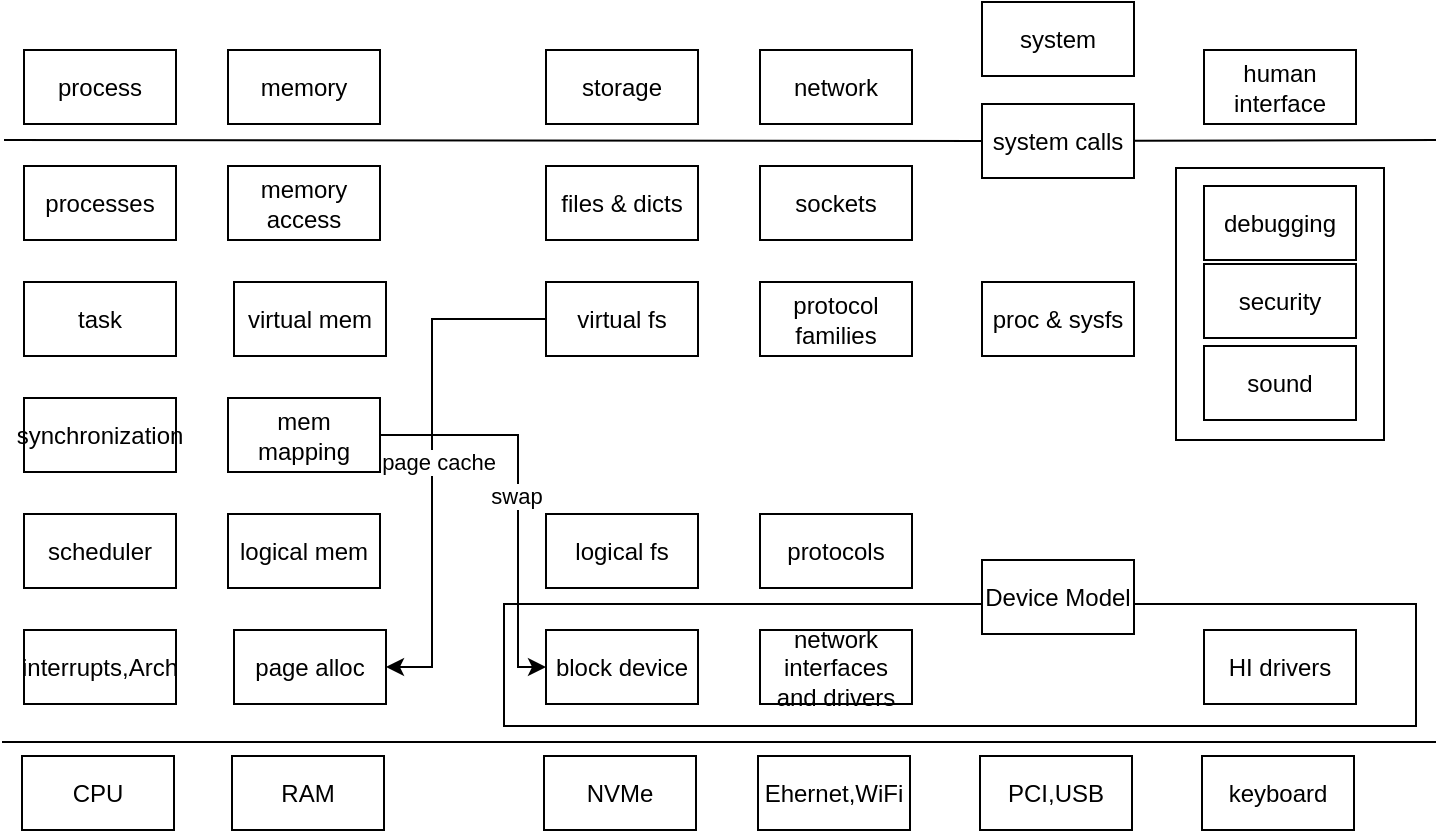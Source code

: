 <mxfile version="24.7.1" type="github">
  <diagram name="Page-1" id="NaoQy-yO6cqsfGPHl9Kc">
    <mxGraphModel dx="1674" dy="819" grid="0" gridSize="10" guides="1" tooltips="1" connect="1" arrows="1" fold="1" page="1" pageScale="1" pageWidth="827" pageHeight="1169" math="0" shadow="0">
      <root>
        <mxCell id="0" />
        <mxCell id="1" parent="0" />
        <mxCell id="xaX1Ac1D6U7UOUDM21Ee-54" value="" style="rounded=0;whiteSpace=wrap;html=1;" vertex="1" parent="1">
          <mxGeometry x="622" y="215" width="104" height="136" as="geometry" />
        </mxCell>
        <mxCell id="xaX1Ac1D6U7UOUDM21Ee-43" value="" style="rounded=0;whiteSpace=wrap;html=1;" vertex="1" parent="1">
          <mxGeometry x="286" y="433" width="456" height="61" as="geometry" />
        </mxCell>
        <mxCell id="xaX1Ac1D6U7UOUDM21Ee-2" value="process" style="rounded=0;whiteSpace=wrap;html=1;" vertex="1" parent="1">
          <mxGeometry x="46" y="156" width="76" height="37" as="geometry" />
        </mxCell>
        <mxCell id="xaX1Ac1D6U7UOUDM21Ee-3" value="memory" style="rounded=0;whiteSpace=wrap;html=1;" vertex="1" parent="1">
          <mxGeometry x="148" y="156" width="76" height="37" as="geometry" />
        </mxCell>
        <mxCell id="xaX1Ac1D6U7UOUDM21Ee-4" value="storage" style="rounded=0;whiteSpace=wrap;html=1;" vertex="1" parent="1">
          <mxGeometry x="307" y="156" width="76" height="37" as="geometry" />
        </mxCell>
        <mxCell id="xaX1Ac1D6U7UOUDM21Ee-5" value="network" style="rounded=0;whiteSpace=wrap;html=1;" vertex="1" parent="1">
          <mxGeometry x="414" y="156" width="76" height="37" as="geometry" />
        </mxCell>
        <mxCell id="xaX1Ac1D6U7UOUDM21Ee-6" value="system" style="rounded=0;whiteSpace=wrap;html=1;" vertex="1" parent="1">
          <mxGeometry x="525" y="132" width="76" height="37" as="geometry" />
        </mxCell>
        <mxCell id="xaX1Ac1D6U7UOUDM21Ee-7" value="human interface" style="rounded=0;whiteSpace=wrap;html=1;" vertex="1" parent="1">
          <mxGeometry x="636" y="156" width="76" height="37" as="geometry" />
        </mxCell>
        <mxCell id="xaX1Ac1D6U7UOUDM21Ee-11" value="processes" style="rounded=0;whiteSpace=wrap;html=1;" vertex="1" parent="1">
          <mxGeometry x="46" y="214" width="76" height="37" as="geometry" />
        </mxCell>
        <mxCell id="xaX1Ac1D6U7UOUDM21Ee-12" value="task" style="rounded=0;whiteSpace=wrap;html=1;" vertex="1" parent="1">
          <mxGeometry x="46" y="272" width="76" height="37" as="geometry" />
        </mxCell>
        <mxCell id="xaX1Ac1D6U7UOUDM21Ee-13" value="synchronization" style="rounded=0;whiteSpace=wrap;html=1;" vertex="1" parent="1">
          <mxGeometry x="46" y="330" width="76" height="37" as="geometry" />
        </mxCell>
        <mxCell id="xaX1Ac1D6U7UOUDM21Ee-14" value="scheduler" style="rounded=0;whiteSpace=wrap;html=1;" vertex="1" parent="1">
          <mxGeometry x="46" y="388" width="76" height="37" as="geometry" />
        </mxCell>
        <mxCell id="xaX1Ac1D6U7UOUDM21Ee-15" value="interrupts,Arch" style="rounded=0;whiteSpace=wrap;html=1;" vertex="1" parent="1">
          <mxGeometry x="46" y="446" width="76" height="37" as="geometry" />
        </mxCell>
        <mxCell id="xaX1Ac1D6U7UOUDM21Ee-16" value="CPU" style="rounded=0;whiteSpace=wrap;html=1;" vertex="1" parent="1">
          <mxGeometry x="45" y="509" width="76" height="37" as="geometry" />
        </mxCell>
        <mxCell id="xaX1Ac1D6U7UOUDM21Ee-17" value="memory access" style="rounded=0;whiteSpace=wrap;html=1;" vertex="1" parent="1">
          <mxGeometry x="148" y="214" width="76" height="37" as="geometry" />
        </mxCell>
        <mxCell id="xaX1Ac1D6U7UOUDM21Ee-18" value="virtual mem" style="rounded=0;whiteSpace=wrap;html=1;" vertex="1" parent="1">
          <mxGeometry x="151" y="272" width="76" height="37" as="geometry" />
        </mxCell>
        <mxCell id="xaX1Ac1D6U7UOUDM21Ee-19" value="files &amp;amp; dicts" style="rounded=0;whiteSpace=wrap;html=1;" vertex="1" parent="1">
          <mxGeometry x="307" y="214" width="76" height="37" as="geometry" />
        </mxCell>
        <mxCell id="xaX1Ac1D6U7UOUDM21Ee-30" style="edgeStyle=orthogonalEdgeStyle;rounded=0;orthogonalLoop=1;jettySize=auto;html=1;exitX=0;exitY=0.5;exitDx=0;exitDy=0;entryX=1;entryY=0.5;entryDx=0;entryDy=0;" edge="1" parent="1" source="xaX1Ac1D6U7UOUDM21Ee-20" target="xaX1Ac1D6U7UOUDM21Ee-23">
          <mxGeometry relative="1" as="geometry">
            <Array as="points">
              <mxPoint x="250" y="291" />
              <mxPoint x="250" y="465" />
            </Array>
          </mxGeometry>
        </mxCell>
        <mxCell id="xaX1Ac1D6U7UOUDM21Ee-31" value="page cache" style="edgeLabel;html=1;align=center;verticalAlign=middle;resizable=0;points=[];" vertex="1" connectable="0" parent="xaX1Ac1D6U7UOUDM21Ee-30">
          <mxGeometry x="0.008" y="3" relative="1" as="geometry">
            <mxPoint as="offset" />
          </mxGeometry>
        </mxCell>
        <mxCell id="xaX1Ac1D6U7UOUDM21Ee-20" value="virtual fs" style="rounded=0;whiteSpace=wrap;html=1;" vertex="1" parent="1">
          <mxGeometry x="307" y="272" width="76" height="37" as="geometry" />
        </mxCell>
        <mxCell id="xaX1Ac1D6U7UOUDM21Ee-28" style="edgeStyle=orthogonalEdgeStyle;rounded=0;orthogonalLoop=1;jettySize=auto;html=1;exitX=1;exitY=0.5;exitDx=0;exitDy=0;entryX=0;entryY=0.5;entryDx=0;entryDy=0;" edge="1" parent="1" source="xaX1Ac1D6U7UOUDM21Ee-21" target="xaX1Ac1D6U7UOUDM21Ee-26">
          <mxGeometry relative="1" as="geometry">
            <Array as="points">
              <mxPoint x="293" y="349" />
              <mxPoint x="293" y="465" />
            </Array>
          </mxGeometry>
        </mxCell>
        <mxCell id="xaX1Ac1D6U7UOUDM21Ee-29" value="swap" style="edgeLabel;html=1;align=center;verticalAlign=middle;resizable=0;points=[];" vertex="1" connectable="0" parent="xaX1Ac1D6U7UOUDM21Ee-28">
          <mxGeometry y="-1" relative="1" as="geometry">
            <mxPoint as="offset" />
          </mxGeometry>
        </mxCell>
        <mxCell id="xaX1Ac1D6U7UOUDM21Ee-21" value="mem mapping" style="rounded=0;whiteSpace=wrap;html=1;" vertex="1" parent="1">
          <mxGeometry x="148" y="330" width="76" height="37" as="geometry" />
        </mxCell>
        <mxCell id="xaX1Ac1D6U7UOUDM21Ee-22" value="logical mem" style="rounded=0;whiteSpace=wrap;html=1;" vertex="1" parent="1">
          <mxGeometry x="148" y="388" width="76" height="37" as="geometry" />
        </mxCell>
        <mxCell id="xaX1Ac1D6U7UOUDM21Ee-23" value="page alloc" style="rounded=0;whiteSpace=wrap;html=1;" vertex="1" parent="1">
          <mxGeometry x="151" y="446" width="76" height="37" as="geometry" />
        </mxCell>
        <mxCell id="xaX1Ac1D6U7UOUDM21Ee-24" value="RAM" style="rounded=0;whiteSpace=wrap;html=1;" vertex="1" parent="1">
          <mxGeometry x="150" y="509" width="76" height="37" as="geometry" />
        </mxCell>
        <mxCell id="xaX1Ac1D6U7UOUDM21Ee-25" value="logical fs" style="rounded=0;whiteSpace=wrap;html=1;" vertex="1" parent="1">
          <mxGeometry x="307" y="388" width="76" height="37" as="geometry" />
        </mxCell>
        <mxCell id="xaX1Ac1D6U7UOUDM21Ee-26" value="block device" style="rounded=0;whiteSpace=wrap;html=1;" vertex="1" parent="1">
          <mxGeometry x="307" y="446" width="76" height="37" as="geometry" />
        </mxCell>
        <mxCell id="xaX1Ac1D6U7UOUDM21Ee-27" value="NVMe" style="rounded=0;whiteSpace=wrap;html=1;" vertex="1" parent="1">
          <mxGeometry x="306" y="509" width="76" height="37" as="geometry" />
        </mxCell>
        <mxCell id="xaX1Ac1D6U7UOUDM21Ee-32" value="sockets" style="rounded=0;whiteSpace=wrap;html=1;" vertex="1" parent="1">
          <mxGeometry x="414" y="214" width="76" height="37" as="geometry" />
        </mxCell>
        <mxCell id="xaX1Ac1D6U7UOUDM21Ee-33" value="protocol families" style="rounded=0;whiteSpace=wrap;html=1;" vertex="1" parent="1">
          <mxGeometry x="414" y="272" width="76" height="37" as="geometry" />
        </mxCell>
        <mxCell id="xaX1Ac1D6U7UOUDM21Ee-34" value="protocols" style="rounded=0;whiteSpace=wrap;html=1;" vertex="1" parent="1">
          <mxGeometry x="414" y="388" width="76" height="37" as="geometry" />
        </mxCell>
        <mxCell id="xaX1Ac1D6U7UOUDM21Ee-35" value="network interfaces and drivers" style="rounded=0;whiteSpace=wrap;html=1;" vertex="1" parent="1">
          <mxGeometry x="414" y="446" width="76" height="37" as="geometry" />
        </mxCell>
        <mxCell id="xaX1Ac1D6U7UOUDM21Ee-36" value="Ehernet,WiFi" style="rounded=0;whiteSpace=wrap;html=1;" vertex="1" parent="1">
          <mxGeometry x="413" y="509" width="76" height="37" as="geometry" />
        </mxCell>
        <mxCell id="xaX1Ac1D6U7UOUDM21Ee-39" value="" style="endArrow=none;html=1;rounded=0;" edge="1" parent="1" source="xaX1Ac1D6U7UOUDM21Ee-37">
          <mxGeometry width="50" height="50" relative="1" as="geometry">
            <mxPoint x="36" y="201" as="sourcePoint" />
            <mxPoint x="752" y="201" as="targetPoint" />
          </mxGeometry>
        </mxCell>
        <mxCell id="xaX1Ac1D6U7UOUDM21Ee-40" value="" style="endArrow=none;html=1;rounded=0;" edge="1" parent="1" target="xaX1Ac1D6U7UOUDM21Ee-37">
          <mxGeometry width="50" height="50" relative="1" as="geometry">
            <mxPoint x="36" y="201" as="sourcePoint" />
            <mxPoint x="733" y="201" as="targetPoint" />
          </mxGeometry>
        </mxCell>
        <mxCell id="xaX1Ac1D6U7UOUDM21Ee-37" value="system calls" style="rounded=0;whiteSpace=wrap;html=1;" vertex="1" parent="1">
          <mxGeometry x="525" y="183" width="76" height="37" as="geometry" />
        </mxCell>
        <mxCell id="xaX1Ac1D6U7UOUDM21Ee-42" value="proc &amp;amp; sysfs" style="rounded=0;whiteSpace=wrap;html=1;" vertex="1" parent="1">
          <mxGeometry x="525" y="272" width="76" height="37" as="geometry" />
        </mxCell>
        <mxCell id="xaX1Ac1D6U7UOUDM21Ee-45" value="Device Model" style="rounded=0;whiteSpace=wrap;html=1;" vertex="1" parent="1">
          <mxGeometry x="525" y="411" width="76" height="37" as="geometry" />
        </mxCell>
        <mxCell id="xaX1Ac1D6U7UOUDM21Ee-46" value="HI drivers" style="rounded=0;whiteSpace=wrap;html=1;" vertex="1" parent="1">
          <mxGeometry x="636" y="446" width="76" height="37" as="geometry" />
        </mxCell>
        <mxCell id="xaX1Ac1D6U7UOUDM21Ee-48" value="PCI,USB" style="rounded=0;whiteSpace=wrap;html=1;" vertex="1" parent="1">
          <mxGeometry x="524" y="509" width="76" height="37" as="geometry" />
        </mxCell>
        <mxCell id="xaX1Ac1D6U7UOUDM21Ee-49" value="keyboard" style="rounded=0;whiteSpace=wrap;html=1;" vertex="1" parent="1">
          <mxGeometry x="635" y="509" width="76" height="37" as="geometry" />
        </mxCell>
        <mxCell id="xaX1Ac1D6U7UOUDM21Ee-51" value="debugging" style="rounded=0;whiteSpace=wrap;html=1;" vertex="1" parent="1">
          <mxGeometry x="636" y="224" width="76" height="37" as="geometry" />
        </mxCell>
        <mxCell id="xaX1Ac1D6U7UOUDM21Ee-52" value="security" style="rounded=0;whiteSpace=wrap;html=1;" vertex="1" parent="1">
          <mxGeometry x="636" y="263" width="76" height="37" as="geometry" />
        </mxCell>
        <mxCell id="xaX1Ac1D6U7UOUDM21Ee-53" value="sound" style="rounded=0;whiteSpace=wrap;html=1;" vertex="1" parent="1">
          <mxGeometry x="636" y="304" width="76" height="37" as="geometry" />
        </mxCell>
        <mxCell id="xaX1Ac1D6U7UOUDM21Ee-56" value="" style="endArrow=none;html=1;rounded=0;" edge="1" parent="1">
          <mxGeometry width="50" height="50" relative="1" as="geometry">
            <mxPoint x="35" y="502" as="sourcePoint" />
            <mxPoint x="752" y="502" as="targetPoint" />
          </mxGeometry>
        </mxCell>
      </root>
    </mxGraphModel>
  </diagram>
</mxfile>
